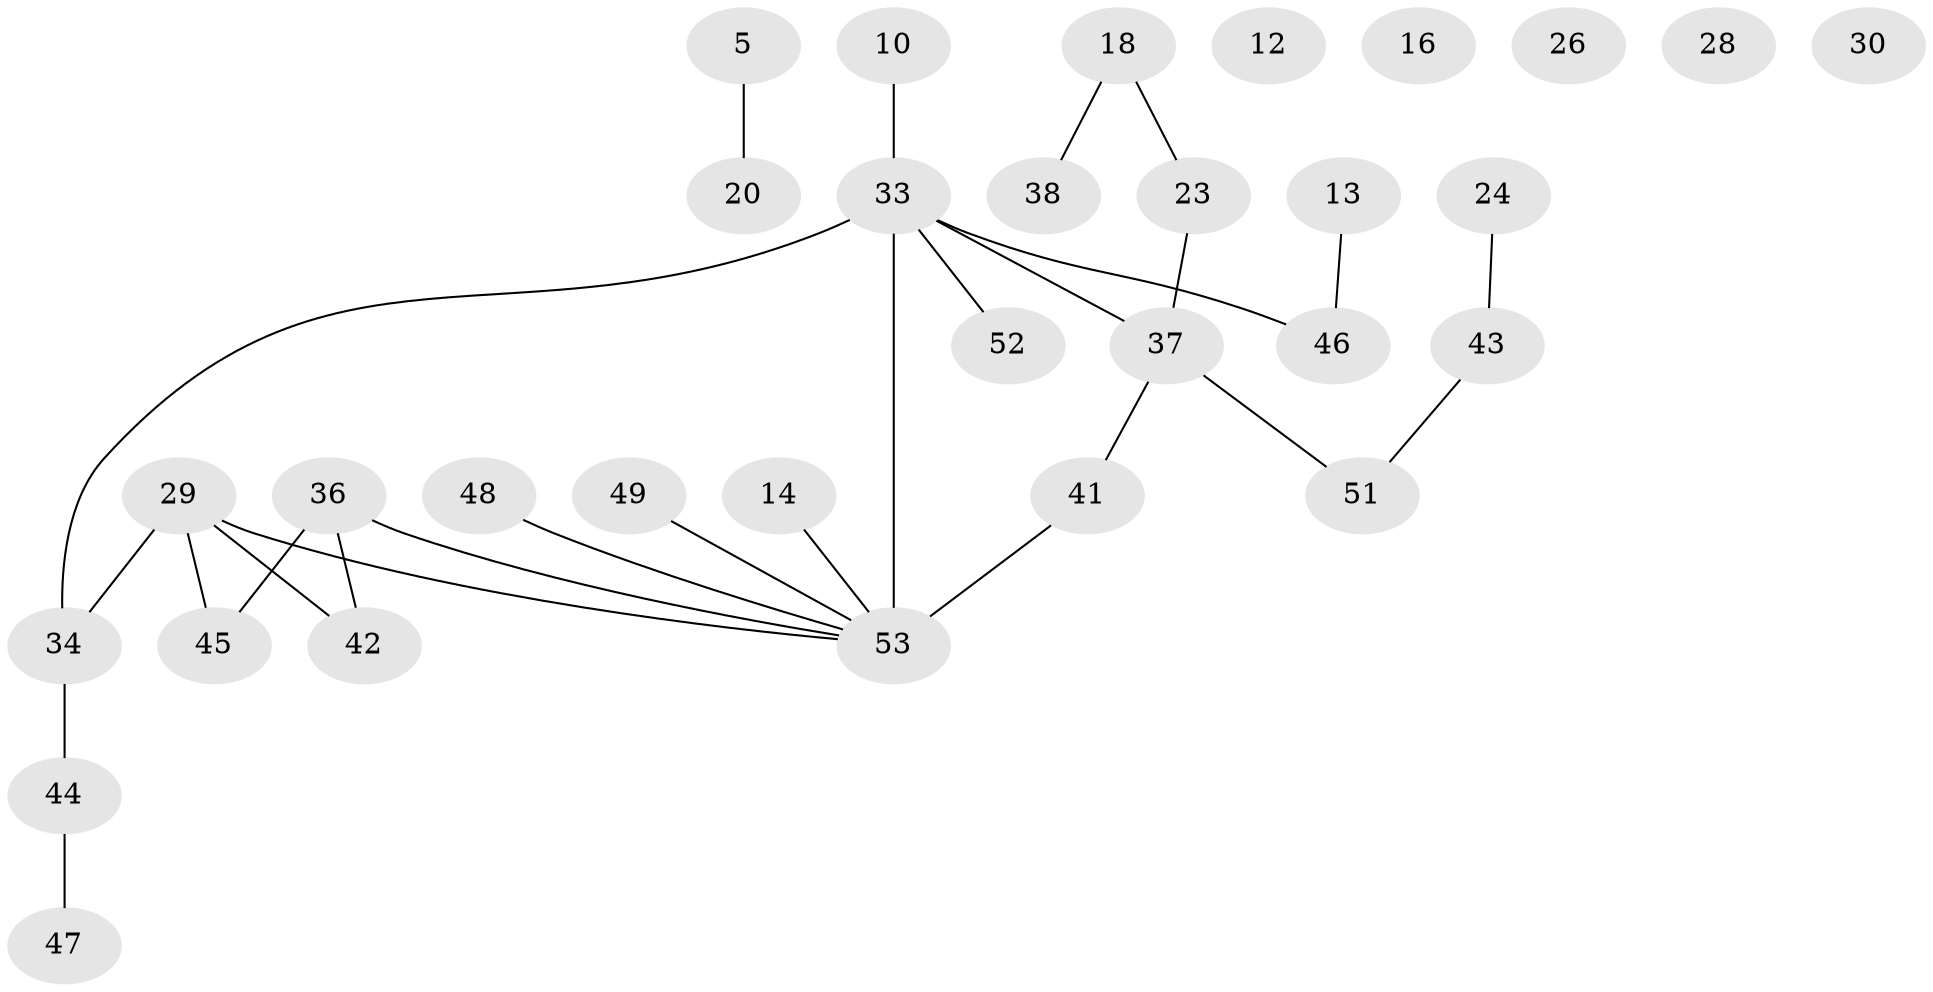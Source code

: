 // original degree distribution, {3: 0.18867924528301888, 2: 0.3018867924528302, 1: 0.22641509433962265, 4: 0.11320754716981132, 0: 0.09433962264150944, 7: 0.03773584905660377, 6: 0.03773584905660377}
// Generated by graph-tools (version 1.1) at 2025/43/03/04/25 21:43:11]
// undirected, 31 vertices, 28 edges
graph export_dot {
graph [start="1"]
  node [color=gray90,style=filled];
  5;
  10;
  12;
  13;
  14 [super="+4"];
  16;
  18;
  20;
  23;
  24;
  26;
  28;
  29;
  30;
  33 [super="+7+21"];
  34 [super="+25+32"];
  36 [super="+27"];
  37;
  38;
  41;
  42;
  43;
  44;
  45;
  46;
  47;
  48;
  49 [super="+3"];
  51 [super="+8+15"];
  52;
  53 [super="+9+40+22+50"];
  5 -- 20;
  10 -- 33;
  13 -- 46;
  14 -- 53;
  18 -- 23;
  18 -- 38;
  23 -- 37;
  24 -- 43;
  29 -- 42;
  29 -- 45;
  29 -- 34;
  29 -- 53;
  33 -- 46;
  33 -- 52;
  33 -- 34 [weight=3];
  33 -- 37;
  33 -- 53 [weight=9];
  34 -- 44;
  36 -- 42;
  36 -- 45;
  36 -- 53 [weight=3];
  37 -- 41;
  37 -- 51;
  41 -- 53;
  43 -- 51;
  44 -- 47;
  48 -- 53;
  49 -- 53;
}
